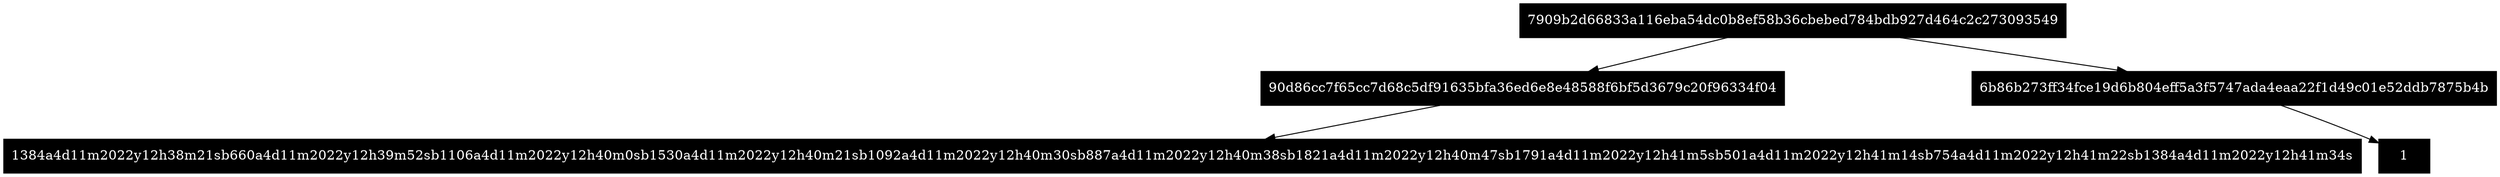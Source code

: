 digraph G{
label="";
fontname="Arial Black";
fontsize="15pt";
node[shape=box, style=filled, fillcolor=black, fontcolor=white];
N7909b2d66833a116eba54dc0b8ef58b36cbebed784bdb927d464c2c273093549[label = "7909b2d66833a116eba54dc0b8ef58b36cbebed784bdb927d464c2c273093549"];
N90d86cc7f65cc7d68c5df91635bfa36ed6e8e48588f6bf5d3679c20f96334f04[label="90d86cc7f65cc7d68c5df91635bfa36ed6e8e48588f6bf5d3679c20f96334f04"];
N90d86cc7f65cc7d68c5df91635bfa36ed6e8e48588f6bf5d3679c20f96334f041384a4d11m2022y12h38m21sb660a4d11m2022y12h39m52sb1106a4d11m2022y12h40m0sb1530a4d11m2022y12h40m21sb1092a4d11m2022y12h40m30sb887a4d11m2022y12h40m38sb1821a4d11m2022y12h40m47sb1791a4d11m2022y12h41m5sb501a4d11m2022y12h41m14sb754a4d11m2022y12h41m22sb1384a4d11m2022y12h41m34s[label="1384a4d11m2022y12h38m21sb660a4d11m2022y12h39m52sb1106a4d11m2022y12h40m0sb1530a4d11m2022y12h40m21sb1092a4d11m2022y12h40m30sb887a4d11m2022y12h40m38sb1821a4d11m2022y12h40m47sb1791a4d11m2022y12h41m5sb501a4d11m2022y12h41m14sb754a4d11m2022y12h41m22sb1384a4d11m2022y12h41m34s"];
N90d86cc7f65cc7d68c5df91635bfa36ed6e8e48588f6bf5d3679c20f96334f04 -> N90d86cc7f65cc7d68c5df91635bfa36ed6e8e48588f6bf5d3679c20f96334f041384a4d11m2022y12h38m21sb660a4d11m2022y12h39m52sb1106a4d11m2022y12h40m0sb1530a4d11m2022y12h40m21sb1092a4d11m2022y12h40m30sb887a4d11m2022y12h40m38sb1821a4d11m2022y12h40m47sb1791a4d11m2022y12h41m5sb501a4d11m2022y12h41m14sb754a4d11m2022y12h41m22sb1384a4d11m2022y12h41m34s;
N7909b2d66833a116eba54dc0b8ef58b36cbebed784bdb927d464c2c273093549:C0 -> N90d86cc7f65cc7d68c5df91635bfa36ed6e8e48588f6bf5d3679c20f96334f04;
N6b86b273ff34fce19d6b804eff5a3f5747ada4eaa22f1d49c01e52ddb7875b4b[label="6b86b273ff34fce19d6b804eff5a3f5747ada4eaa22f1d49c01e52ddb7875b4b"];
N6b86b273ff34fce19d6b804eff5a3f5747ada4eaa22f1d49c01e52ddb7875b4b1[label="1"];
N6b86b273ff34fce19d6b804eff5a3f5747ada4eaa22f1d49c01e52ddb7875b4b -> N6b86b273ff34fce19d6b804eff5a3f5747ada4eaa22f1d49c01e52ddb7875b4b1;
N7909b2d66833a116eba54dc0b8ef58b36cbebed784bdb927d464c2c273093549:C1 -> N6b86b273ff34fce19d6b804eff5a3f5747ada4eaa22f1d49c01e52ddb7875b4b;

}